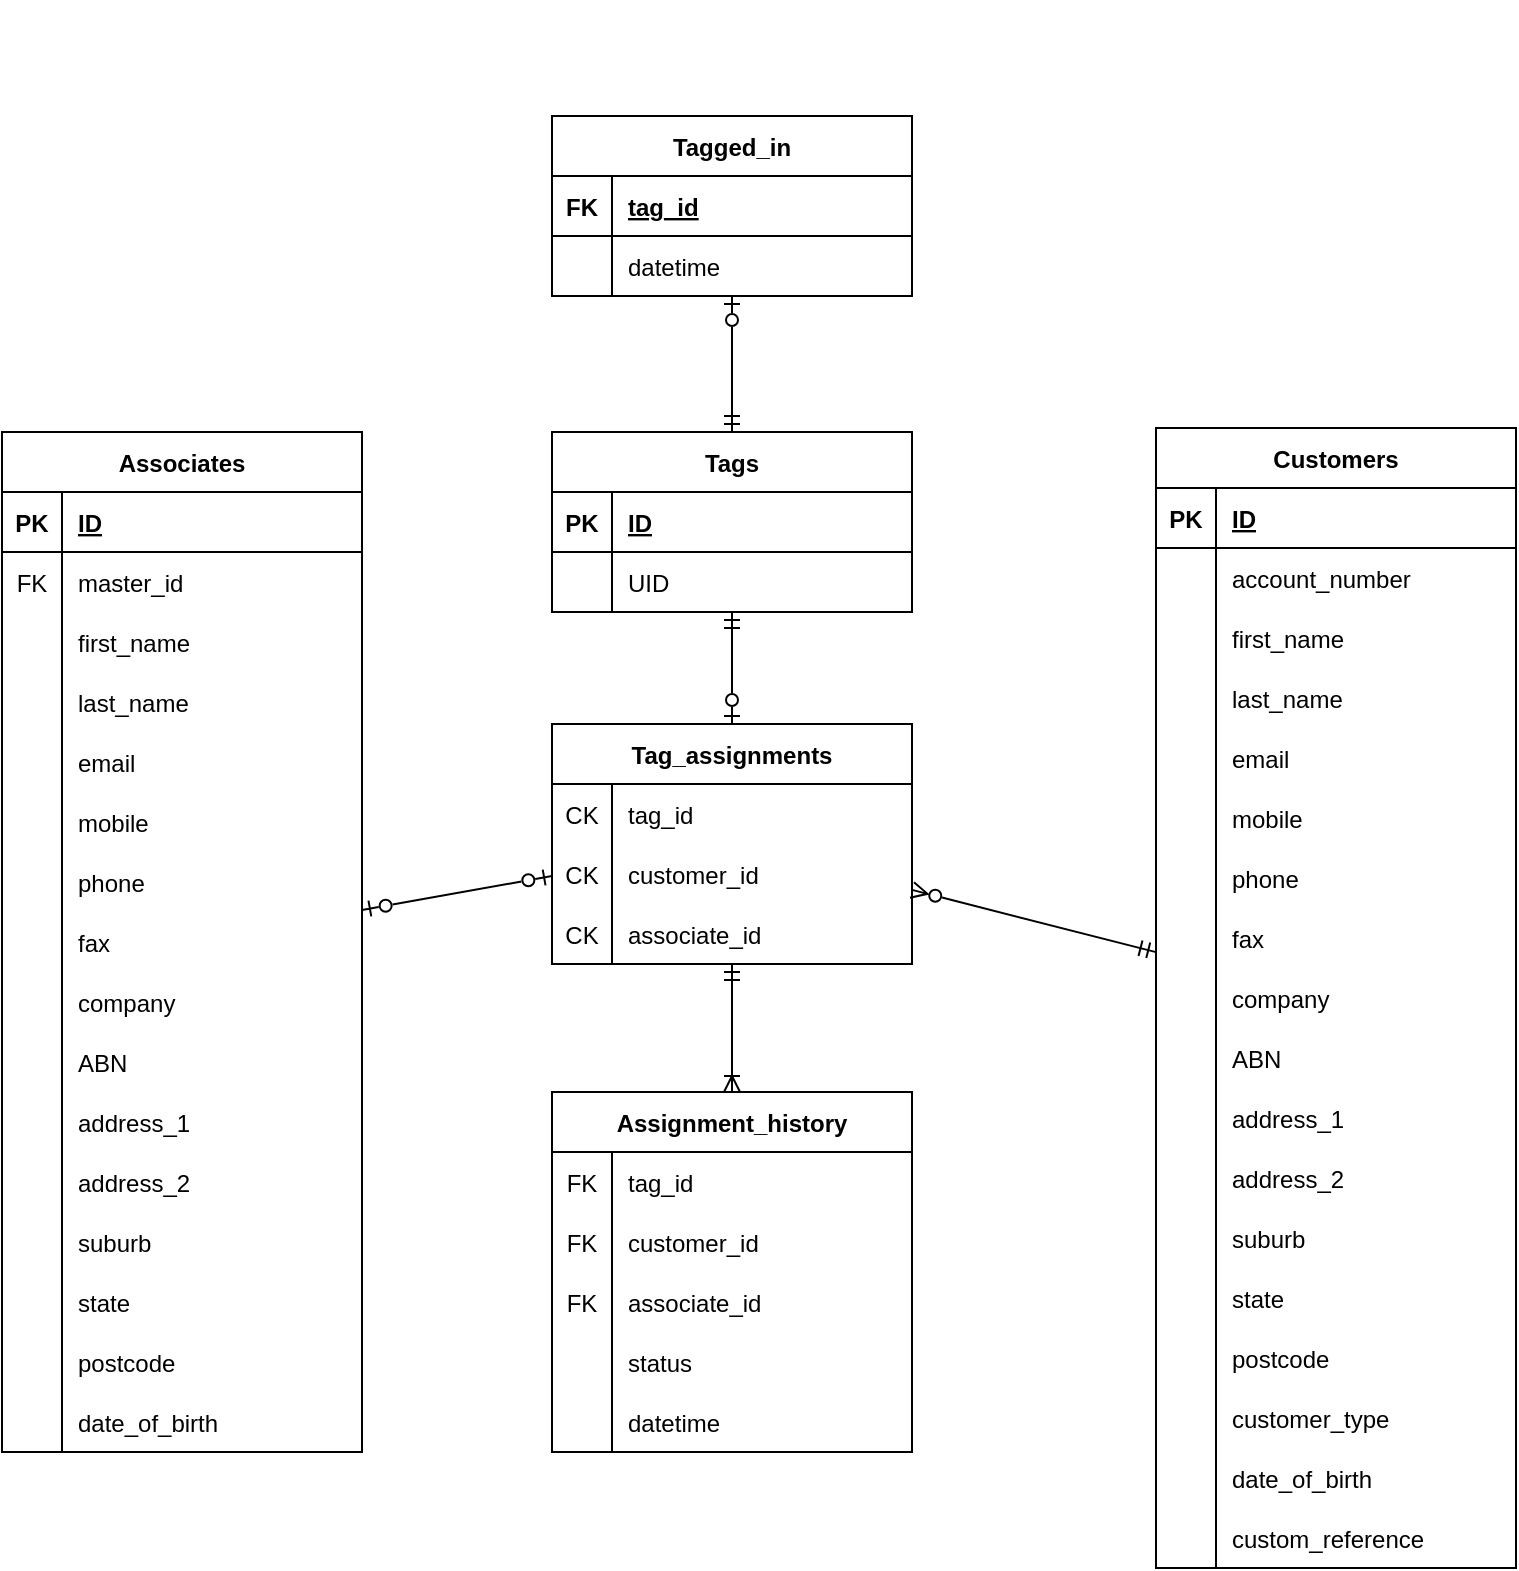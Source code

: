 <mxfile version="20.8.20" type="github"><diagram name="Page-1" id="CAGvcsGnpeaJZycreIKV"><mxGraphModel dx="2395" dy="1665" grid="0" gridSize="10" guides="1" tooltips="1" connect="1" arrows="1" fold="1" page="0" pageScale="1" pageWidth="850" pageHeight="1100" math="0" shadow="0"><root><mxCell id="0"/><mxCell id="1" parent="0"/><mxCell id="oArOVo_ZwOM4LynaLgbE-2" value="Customers" style="shape=table;startSize=30;container=1;collapsible=1;childLayout=tableLayout;fixedRows=1;rowLines=0;fontStyle=1;align=center;resizeLast=1;" vertex="1" parent="1"><mxGeometry x="158" y="-436" width="180" height="570" as="geometry"/></mxCell><mxCell id="oArOVo_ZwOM4LynaLgbE-3" value="" style="shape=tableRow;horizontal=0;startSize=0;swimlaneHead=0;swimlaneBody=0;fillColor=none;collapsible=0;dropTarget=0;points=[[0,0.5],[1,0.5]];portConstraint=eastwest;top=0;left=0;right=0;bottom=1;" vertex="1" parent="oArOVo_ZwOM4LynaLgbE-2"><mxGeometry y="30" width="180" height="30" as="geometry"/></mxCell><mxCell id="oArOVo_ZwOM4LynaLgbE-4" value="PK" style="shape=partialRectangle;connectable=0;fillColor=none;top=0;left=0;bottom=0;right=0;fontStyle=1;overflow=hidden;" vertex="1" parent="oArOVo_ZwOM4LynaLgbE-3"><mxGeometry width="30" height="30" as="geometry"><mxRectangle width="30" height="30" as="alternateBounds"/></mxGeometry></mxCell><mxCell id="oArOVo_ZwOM4LynaLgbE-5" value="ID" style="shape=partialRectangle;connectable=0;fillColor=none;top=0;left=0;bottom=0;right=0;align=left;spacingLeft=6;fontStyle=5;overflow=hidden;" vertex="1" parent="oArOVo_ZwOM4LynaLgbE-3"><mxGeometry x="30" width="150" height="30" as="geometry"><mxRectangle width="150" height="30" as="alternateBounds"/></mxGeometry></mxCell><mxCell id="oArOVo_ZwOM4LynaLgbE-130" value="" style="shape=tableRow;horizontal=0;startSize=0;swimlaneHead=0;swimlaneBody=0;fillColor=none;collapsible=0;dropTarget=0;points=[[0,0.5],[1,0.5]];portConstraint=eastwest;top=0;left=0;right=0;bottom=0;" vertex="1" parent="oArOVo_ZwOM4LynaLgbE-2"><mxGeometry y="60" width="180" height="30" as="geometry"/></mxCell><mxCell id="oArOVo_ZwOM4LynaLgbE-131" value="" style="shape=partialRectangle;connectable=0;fillColor=none;top=0;left=0;bottom=0;right=0;editable=1;overflow=hidden;" vertex="1" parent="oArOVo_ZwOM4LynaLgbE-130"><mxGeometry width="30" height="30" as="geometry"><mxRectangle width="30" height="30" as="alternateBounds"/></mxGeometry></mxCell><mxCell id="oArOVo_ZwOM4LynaLgbE-132" value="account_number" style="shape=partialRectangle;connectable=0;fillColor=none;top=0;left=0;bottom=0;right=0;align=left;spacingLeft=6;overflow=hidden;" vertex="1" parent="oArOVo_ZwOM4LynaLgbE-130"><mxGeometry x="30" width="150" height="30" as="geometry"><mxRectangle width="150" height="30" as="alternateBounds"/></mxGeometry></mxCell><mxCell id="oArOVo_ZwOM4LynaLgbE-9" value="" style="shape=tableRow;horizontal=0;startSize=0;swimlaneHead=0;swimlaneBody=0;fillColor=none;collapsible=0;dropTarget=0;points=[[0,0.5],[1,0.5]];portConstraint=eastwest;top=0;left=0;right=0;bottom=0;" vertex="1" parent="oArOVo_ZwOM4LynaLgbE-2"><mxGeometry y="90" width="180" height="30" as="geometry"/></mxCell><mxCell id="oArOVo_ZwOM4LynaLgbE-10" value="" style="shape=partialRectangle;connectable=0;fillColor=none;top=0;left=0;bottom=0;right=0;editable=1;overflow=hidden;" vertex="1" parent="oArOVo_ZwOM4LynaLgbE-9"><mxGeometry width="30" height="30" as="geometry"><mxRectangle width="30" height="30" as="alternateBounds"/></mxGeometry></mxCell><mxCell id="oArOVo_ZwOM4LynaLgbE-11" value="first_name" style="shape=partialRectangle;connectable=0;fillColor=none;top=0;left=0;bottom=0;right=0;align=left;spacingLeft=6;overflow=hidden;" vertex="1" parent="oArOVo_ZwOM4LynaLgbE-9"><mxGeometry x="30" width="150" height="30" as="geometry"><mxRectangle width="150" height="30" as="alternateBounds"/></mxGeometry></mxCell><mxCell id="oArOVo_ZwOM4LynaLgbE-31" value="" style="shape=tableRow;horizontal=0;startSize=0;swimlaneHead=0;swimlaneBody=0;fillColor=none;collapsible=0;dropTarget=0;points=[[0,0.5],[1,0.5]];portConstraint=eastwest;top=0;left=0;right=0;bottom=0;" vertex="1" parent="oArOVo_ZwOM4LynaLgbE-2"><mxGeometry y="120" width="180" height="30" as="geometry"/></mxCell><mxCell id="oArOVo_ZwOM4LynaLgbE-32" value="" style="shape=partialRectangle;connectable=0;fillColor=none;top=0;left=0;bottom=0;right=0;editable=1;overflow=hidden;" vertex="1" parent="oArOVo_ZwOM4LynaLgbE-31"><mxGeometry width="30" height="30" as="geometry"><mxRectangle width="30" height="30" as="alternateBounds"/></mxGeometry></mxCell><mxCell id="oArOVo_ZwOM4LynaLgbE-33" value="last_name" style="shape=partialRectangle;connectable=0;fillColor=none;top=0;left=0;bottom=0;right=0;align=left;spacingLeft=6;overflow=hidden;" vertex="1" parent="oArOVo_ZwOM4LynaLgbE-31"><mxGeometry x="30" width="150" height="30" as="geometry"><mxRectangle width="150" height="30" as="alternateBounds"/></mxGeometry></mxCell><mxCell id="oArOVo_ZwOM4LynaLgbE-34" value="" style="shape=tableRow;horizontal=0;startSize=0;swimlaneHead=0;swimlaneBody=0;fillColor=none;collapsible=0;dropTarget=0;points=[[0,0.5],[1,0.5]];portConstraint=eastwest;top=0;left=0;right=0;bottom=0;" vertex="1" parent="oArOVo_ZwOM4LynaLgbE-2"><mxGeometry y="150" width="180" height="30" as="geometry"/></mxCell><mxCell id="oArOVo_ZwOM4LynaLgbE-35" value="" style="shape=partialRectangle;connectable=0;fillColor=none;top=0;left=0;bottom=0;right=0;editable=1;overflow=hidden;" vertex="1" parent="oArOVo_ZwOM4LynaLgbE-34"><mxGeometry width="30" height="30" as="geometry"><mxRectangle width="30" height="30" as="alternateBounds"/></mxGeometry></mxCell><mxCell id="oArOVo_ZwOM4LynaLgbE-36" value="email" style="shape=partialRectangle;connectable=0;fillColor=none;top=0;left=0;bottom=0;right=0;align=left;spacingLeft=6;overflow=hidden;" vertex="1" parent="oArOVo_ZwOM4LynaLgbE-34"><mxGeometry x="30" width="150" height="30" as="geometry"><mxRectangle width="150" height="30" as="alternateBounds"/></mxGeometry></mxCell><mxCell id="oArOVo_ZwOM4LynaLgbE-37" value="" style="shape=tableRow;horizontal=0;startSize=0;swimlaneHead=0;swimlaneBody=0;fillColor=none;collapsible=0;dropTarget=0;points=[[0,0.5],[1,0.5]];portConstraint=eastwest;top=0;left=0;right=0;bottom=0;" vertex="1" parent="oArOVo_ZwOM4LynaLgbE-2"><mxGeometry y="180" width="180" height="30" as="geometry"/></mxCell><mxCell id="oArOVo_ZwOM4LynaLgbE-38" value="" style="shape=partialRectangle;connectable=0;fillColor=none;top=0;left=0;bottom=0;right=0;editable=1;overflow=hidden;" vertex="1" parent="oArOVo_ZwOM4LynaLgbE-37"><mxGeometry width="30" height="30" as="geometry"><mxRectangle width="30" height="30" as="alternateBounds"/></mxGeometry></mxCell><mxCell id="oArOVo_ZwOM4LynaLgbE-39" value="mobile" style="shape=partialRectangle;connectable=0;fillColor=none;top=0;left=0;bottom=0;right=0;align=left;spacingLeft=6;overflow=hidden;" vertex="1" parent="oArOVo_ZwOM4LynaLgbE-37"><mxGeometry x="30" width="150" height="30" as="geometry"><mxRectangle width="150" height="30" as="alternateBounds"/></mxGeometry></mxCell><mxCell id="oArOVo_ZwOM4LynaLgbE-40" value="" style="shape=tableRow;horizontal=0;startSize=0;swimlaneHead=0;swimlaneBody=0;fillColor=none;collapsible=0;dropTarget=0;points=[[0,0.5],[1,0.5]];portConstraint=eastwest;top=0;left=0;right=0;bottom=0;" vertex="1" parent="oArOVo_ZwOM4LynaLgbE-2"><mxGeometry y="210" width="180" height="30" as="geometry"/></mxCell><mxCell id="oArOVo_ZwOM4LynaLgbE-41" value="" style="shape=partialRectangle;connectable=0;fillColor=none;top=0;left=0;bottom=0;right=0;editable=1;overflow=hidden;" vertex="1" parent="oArOVo_ZwOM4LynaLgbE-40"><mxGeometry width="30" height="30" as="geometry"><mxRectangle width="30" height="30" as="alternateBounds"/></mxGeometry></mxCell><mxCell id="oArOVo_ZwOM4LynaLgbE-42" value="phone" style="shape=partialRectangle;connectable=0;fillColor=none;top=0;left=0;bottom=0;right=0;align=left;spacingLeft=6;overflow=hidden;" vertex="1" parent="oArOVo_ZwOM4LynaLgbE-40"><mxGeometry x="30" width="150" height="30" as="geometry"><mxRectangle width="150" height="30" as="alternateBounds"/></mxGeometry></mxCell><mxCell id="oArOVo_ZwOM4LynaLgbE-43" value="" style="shape=tableRow;horizontal=0;startSize=0;swimlaneHead=0;swimlaneBody=0;fillColor=none;collapsible=0;dropTarget=0;points=[[0,0.5],[1,0.5]];portConstraint=eastwest;top=0;left=0;right=0;bottom=0;" vertex="1" parent="oArOVo_ZwOM4LynaLgbE-2"><mxGeometry y="240" width="180" height="30" as="geometry"/></mxCell><mxCell id="oArOVo_ZwOM4LynaLgbE-44" value="" style="shape=partialRectangle;connectable=0;fillColor=none;top=0;left=0;bottom=0;right=0;editable=1;overflow=hidden;" vertex="1" parent="oArOVo_ZwOM4LynaLgbE-43"><mxGeometry width="30" height="30" as="geometry"><mxRectangle width="30" height="30" as="alternateBounds"/></mxGeometry></mxCell><mxCell id="oArOVo_ZwOM4LynaLgbE-45" value="fax" style="shape=partialRectangle;connectable=0;fillColor=none;top=0;left=0;bottom=0;right=0;align=left;spacingLeft=6;overflow=hidden;" vertex="1" parent="oArOVo_ZwOM4LynaLgbE-43"><mxGeometry x="30" width="150" height="30" as="geometry"><mxRectangle width="150" height="30" as="alternateBounds"/></mxGeometry></mxCell><mxCell id="oArOVo_ZwOM4LynaLgbE-71" value="" style="shape=tableRow;horizontal=0;startSize=0;swimlaneHead=0;swimlaneBody=0;fillColor=none;collapsible=0;dropTarget=0;points=[[0,0.5],[1,0.5]];portConstraint=eastwest;top=0;left=0;right=0;bottom=0;" vertex="1" parent="oArOVo_ZwOM4LynaLgbE-2"><mxGeometry y="270" width="180" height="30" as="geometry"/></mxCell><mxCell id="oArOVo_ZwOM4LynaLgbE-72" value="" style="shape=partialRectangle;connectable=0;fillColor=none;top=0;left=0;bottom=0;right=0;editable=1;overflow=hidden;" vertex="1" parent="oArOVo_ZwOM4LynaLgbE-71"><mxGeometry width="30" height="30" as="geometry"><mxRectangle width="30" height="30" as="alternateBounds"/></mxGeometry></mxCell><mxCell id="oArOVo_ZwOM4LynaLgbE-73" value="company" style="shape=partialRectangle;connectable=0;fillColor=none;top=0;left=0;bottom=0;right=0;align=left;spacingLeft=6;overflow=hidden;" vertex="1" parent="oArOVo_ZwOM4LynaLgbE-71"><mxGeometry x="30" width="150" height="30" as="geometry"><mxRectangle width="150" height="30" as="alternateBounds"/></mxGeometry></mxCell><mxCell id="oArOVo_ZwOM4LynaLgbE-103" value="" style="shape=tableRow;horizontal=0;startSize=0;swimlaneHead=0;swimlaneBody=0;fillColor=none;collapsible=0;dropTarget=0;points=[[0,0.5],[1,0.5]];portConstraint=eastwest;top=0;left=0;right=0;bottom=0;" vertex="1" parent="oArOVo_ZwOM4LynaLgbE-2"><mxGeometry y="300" width="180" height="30" as="geometry"/></mxCell><mxCell id="oArOVo_ZwOM4LynaLgbE-104" value="" style="shape=partialRectangle;connectable=0;fillColor=none;top=0;left=0;bottom=0;right=0;editable=1;overflow=hidden;" vertex="1" parent="oArOVo_ZwOM4LynaLgbE-103"><mxGeometry width="30" height="30" as="geometry"><mxRectangle width="30" height="30" as="alternateBounds"/></mxGeometry></mxCell><mxCell id="oArOVo_ZwOM4LynaLgbE-105" value="ABN" style="shape=partialRectangle;connectable=0;fillColor=none;top=0;left=0;bottom=0;right=0;align=left;spacingLeft=6;overflow=hidden;" vertex="1" parent="oArOVo_ZwOM4LynaLgbE-103"><mxGeometry x="30" width="150" height="30" as="geometry"><mxRectangle width="150" height="30" as="alternateBounds"/></mxGeometry></mxCell><mxCell id="oArOVo_ZwOM4LynaLgbE-106" value="" style="shape=tableRow;horizontal=0;startSize=0;swimlaneHead=0;swimlaneBody=0;fillColor=none;collapsible=0;dropTarget=0;points=[[0,0.5],[1,0.5]];portConstraint=eastwest;top=0;left=0;right=0;bottom=0;" vertex="1" parent="oArOVo_ZwOM4LynaLgbE-2"><mxGeometry y="330" width="180" height="30" as="geometry"/></mxCell><mxCell id="oArOVo_ZwOM4LynaLgbE-107" value="" style="shape=partialRectangle;connectable=0;fillColor=none;top=0;left=0;bottom=0;right=0;editable=1;overflow=hidden;" vertex="1" parent="oArOVo_ZwOM4LynaLgbE-106"><mxGeometry width="30" height="30" as="geometry"><mxRectangle width="30" height="30" as="alternateBounds"/></mxGeometry></mxCell><mxCell id="oArOVo_ZwOM4LynaLgbE-108" value="address_1" style="shape=partialRectangle;connectable=0;fillColor=none;top=0;left=0;bottom=0;right=0;align=left;spacingLeft=6;overflow=hidden;" vertex="1" parent="oArOVo_ZwOM4LynaLgbE-106"><mxGeometry x="30" width="150" height="30" as="geometry"><mxRectangle width="150" height="30" as="alternateBounds"/></mxGeometry></mxCell><mxCell id="oArOVo_ZwOM4LynaLgbE-109" value="" style="shape=tableRow;horizontal=0;startSize=0;swimlaneHead=0;swimlaneBody=0;fillColor=none;collapsible=0;dropTarget=0;points=[[0,0.5],[1,0.5]];portConstraint=eastwest;top=0;left=0;right=0;bottom=0;" vertex="1" parent="oArOVo_ZwOM4LynaLgbE-2"><mxGeometry y="360" width="180" height="30" as="geometry"/></mxCell><mxCell id="oArOVo_ZwOM4LynaLgbE-110" value="" style="shape=partialRectangle;connectable=0;fillColor=none;top=0;left=0;bottom=0;right=0;editable=1;overflow=hidden;" vertex="1" parent="oArOVo_ZwOM4LynaLgbE-109"><mxGeometry width="30" height="30" as="geometry"><mxRectangle width="30" height="30" as="alternateBounds"/></mxGeometry></mxCell><mxCell id="oArOVo_ZwOM4LynaLgbE-111" value="address_2" style="shape=partialRectangle;connectable=0;fillColor=none;top=0;left=0;bottom=0;right=0;align=left;spacingLeft=6;overflow=hidden;" vertex="1" parent="oArOVo_ZwOM4LynaLgbE-109"><mxGeometry x="30" width="150" height="30" as="geometry"><mxRectangle width="150" height="30" as="alternateBounds"/></mxGeometry></mxCell><mxCell id="oArOVo_ZwOM4LynaLgbE-112" value="" style="shape=tableRow;horizontal=0;startSize=0;swimlaneHead=0;swimlaneBody=0;fillColor=none;collapsible=0;dropTarget=0;points=[[0,0.5],[1,0.5]];portConstraint=eastwest;top=0;left=0;right=0;bottom=0;" vertex="1" parent="oArOVo_ZwOM4LynaLgbE-2"><mxGeometry y="390" width="180" height="30" as="geometry"/></mxCell><mxCell id="oArOVo_ZwOM4LynaLgbE-113" value="" style="shape=partialRectangle;connectable=0;fillColor=none;top=0;left=0;bottom=0;right=0;editable=1;overflow=hidden;" vertex="1" parent="oArOVo_ZwOM4LynaLgbE-112"><mxGeometry width="30" height="30" as="geometry"><mxRectangle width="30" height="30" as="alternateBounds"/></mxGeometry></mxCell><mxCell id="oArOVo_ZwOM4LynaLgbE-114" value="suburb" style="shape=partialRectangle;connectable=0;fillColor=none;top=0;left=0;bottom=0;right=0;align=left;spacingLeft=6;overflow=hidden;" vertex="1" parent="oArOVo_ZwOM4LynaLgbE-112"><mxGeometry x="30" width="150" height="30" as="geometry"><mxRectangle width="150" height="30" as="alternateBounds"/></mxGeometry></mxCell><mxCell id="oArOVo_ZwOM4LynaLgbE-115" value="" style="shape=tableRow;horizontal=0;startSize=0;swimlaneHead=0;swimlaneBody=0;fillColor=none;collapsible=0;dropTarget=0;points=[[0,0.5],[1,0.5]];portConstraint=eastwest;top=0;left=0;right=0;bottom=0;" vertex="1" parent="oArOVo_ZwOM4LynaLgbE-2"><mxGeometry y="420" width="180" height="30" as="geometry"/></mxCell><mxCell id="oArOVo_ZwOM4LynaLgbE-116" value="" style="shape=partialRectangle;connectable=0;fillColor=none;top=0;left=0;bottom=0;right=0;editable=1;overflow=hidden;" vertex="1" parent="oArOVo_ZwOM4LynaLgbE-115"><mxGeometry width="30" height="30" as="geometry"><mxRectangle width="30" height="30" as="alternateBounds"/></mxGeometry></mxCell><mxCell id="oArOVo_ZwOM4LynaLgbE-117" value="state" style="shape=partialRectangle;connectable=0;fillColor=none;top=0;left=0;bottom=0;right=0;align=left;spacingLeft=6;overflow=hidden;" vertex="1" parent="oArOVo_ZwOM4LynaLgbE-115"><mxGeometry x="30" width="150" height="30" as="geometry"><mxRectangle width="150" height="30" as="alternateBounds"/></mxGeometry></mxCell><mxCell id="oArOVo_ZwOM4LynaLgbE-118" value="" style="shape=tableRow;horizontal=0;startSize=0;swimlaneHead=0;swimlaneBody=0;fillColor=none;collapsible=0;dropTarget=0;points=[[0,0.5],[1,0.5]];portConstraint=eastwest;top=0;left=0;right=0;bottom=0;" vertex="1" parent="oArOVo_ZwOM4LynaLgbE-2"><mxGeometry y="450" width="180" height="30" as="geometry"/></mxCell><mxCell id="oArOVo_ZwOM4LynaLgbE-119" value="" style="shape=partialRectangle;connectable=0;fillColor=none;top=0;left=0;bottom=0;right=0;editable=1;overflow=hidden;" vertex="1" parent="oArOVo_ZwOM4LynaLgbE-118"><mxGeometry width="30" height="30" as="geometry"><mxRectangle width="30" height="30" as="alternateBounds"/></mxGeometry></mxCell><mxCell id="oArOVo_ZwOM4LynaLgbE-120" value="postcode" style="shape=partialRectangle;connectable=0;fillColor=none;top=0;left=0;bottom=0;right=0;align=left;spacingLeft=6;overflow=hidden;" vertex="1" parent="oArOVo_ZwOM4LynaLgbE-118"><mxGeometry x="30" width="150" height="30" as="geometry"><mxRectangle width="150" height="30" as="alternateBounds"/></mxGeometry></mxCell><mxCell id="oArOVo_ZwOM4LynaLgbE-121" value="" style="shape=tableRow;horizontal=0;startSize=0;swimlaneHead=0;swimlaneBody=0;fillColor=none;collapsible=0;dropTarget=0;points=[[0,0.5],[1,0.5]];portConstraint=eastwest;top=0;left=0;right=0;bottom=0;" vertex="1" parent="oArOVo_ZwOM4LynaLgbE-2"><mxGeometry y="480" width="180" height="30" as="geometry"/></mxCell><mxCell id="oArOVo_ZwOM4LynaLgbE-122" value="" style="shape=partialRectangle;connectable=0;fillColor=none;top=0;left=0;bottom=0;right=0;editable=1;overflow=hidden;" vertex="1" parent="oArOVo_ZwOM4LynaLgbE-121"><mxGeometry width="30" height="30" as="geometry"><mxRectangle width="30" height="30" as="alternateBounds"/></mxGeometry></mxCell><mxCell id="oArOVo_ZwOM4LynaLgbE-123" value="customer_type" style="shape=partialRectangle;connectable=0;fillColor=none;top=0;left=0;bottom=0;right=0;align=left;spacingLeft=6;overflow=hidden;" vertex="1" parent="oArOVo_ZwOM4LynaLgbE-121"><mxGeometry x="30" width="150" height="30" as="geometry"><mxRectangle width="150" height="30" as="alternateBounds"/></mxGeometry></mxCell><mxCell id="oArOVo_ZwOM4LynaLgbE-124" value="" style="shape=tableRow;horizontal=0;startSize=0;swimlaneHead=0;swimlaneBody=0;fillColor=none;collapsible=0;dropTarget=0;points=[[0,0.5],[1,0.5]];portConstraint=eastwest;top=0;left=0;right=0;bottom=0;" vertex="1" parent="oArOVo_ZwOM4LynaLgbE-2"><mxGeometry y="510" width="180" height="30" as="geometry"/></mxCell><mxCell id="oArOVo_ZwOM4LynaLgbE-125" value="" style="shape=partialRectangle;connectable=0;fillColor=none;top=0;left=0;bottom=0;right=0;editable=1;overflow=hidden;" vertex="1" parent="oArOVo_ZwOM4LynaLgbE-124"><mxGeometry width="30" height="30" as="geometry"><mxRectangle width="30" height="30" as="alternateBounds"/></mxGeometry></mxCell><mxCell id="oArOVo_ZwOM4LynaLgbE-126" value="date_of_birth" style="shape=partialRectangle;connectable=0;fillColor=none;top=0;left=0;bottom=0;right=0;align=left;spacingLeft=6;overflow=hidden;" vertex="1" parent="oArOVo_ZwOM4LynaLgbE-124"><mxGeometry x="30" width="150" height="30" as="geometry"><mxRectangle width="150" height="30" as="alternateBounds"/></mxGeometry></mxCell><mxCell id="oArOVo_ZwOM4LynaLgbE-127" value="" style="shape=tableRow;horizontal=0;startSize=0;swimlaneHead=0;swimlaneBody=0;fillColor=none;collapsible=0;dropTarget=0;points=[[0,0.5],[1,0.5]];portConstraint=eastwest;top=0;left=0;right=0;bottom=0;" vertex="1" parent="oArOVo_ZwOM4LynaLgbE-2"><mxGeometry y="540" width="180" height="30" as="geometry"/></mxCell><mxCell id="oArOVo_ZwOM4LynaLgbE-128" value="" style="shape=partialRectangle;connectable=0;fillColor=none;top=0;left=0;bottom=0;right=0;editable=1;overflow=hidden;" vertex="1" parent="oArOVo_ZwOM4LynaLgbE-127"><mxGeometry width="30" height="30" as="geometry"><mxRectangle width="30" height="30" as="alternateBounds"/></mxGeometry></mxCell><mxCell id="oArOVo_ZwOM4LynaLgbE-129" value="custom_reference" style="shape=partialRectangle;connectable=0;fillColor=none;top=0;left=0;bottom=0;right=0;align=left;spacingLeft=6;overflow=hidden;" vertex="1" parent="oArOVo_ZwOM4LynaLgbE-127"><mxGeometry x="30" width="150" height="30" as="geometry"><mxRectangle width="150" height="30" as="alternateBounds"/></mxGeometry></mxCell><mxCell id="oArOVo_ZwOM4LynaLgbE-15" value="Tag_assignments" style="shape=table;startSize=30;container=1;collapsible=1;childLayout=tableLayout;fixedRows=1;rowLines=0;fontStyle=1;align=center;resizeLast=1;" vertex="1" parent="1"><mxGeometry x="-144" y="-288" width="180" height="120" as="geometry"/></mxCell><mxCell id="oArOVo_ZwOM4LynaLgbE-19" value="" style="shape=tableRow;horizontal=0;startSize=0;swimlaneHead=0;swimlaneBody=0;fillColor=none;collapsible=0;dropTarget=0;points=[[0,0.5],[1,0.5]];portConstraint=eastwest;top=0;left=0;right=0;bottom=0;" vertex="1" parent="oArOVo_ZwOM4LynaLgbE-15"><mxGeometry y="30" width="180" height="30" as="geometry"/></mxCell><mxCell id="oArOVo_ZwOM4LynaLgbE-20" value="CK" style="shape=partialRectangle;connectable=0;fillColor=none;top=0;left=0;bottom=0;right=0;editable=1;overflow=hidden;" vertex="1" parent="oArOVo_ZwOM4LynaLgbE-19"><mxGeometry width="30" height="30" as="geometry"><mxRectangle width="30" height="30" as="alternateBounds"/></mxGeometry></mxCell><mxCell id="oArOVo_ZwOM4LynaLgbE-21" value="tag_id" style="shape=partialRectangle;connectable=0;fillColor=none;top=0;left=0;bottom=0;right=0;align=left;spacingLeft=6;overflow=hidden;" vertex="1" parent="oArOVo_ZwOM4LynaLgbE-19"><mxGeometry x="30" width="150" height="30" as="geometry"><mxRectangle width="150" height="30" as="alternateBounds"/></mxGeometry></mxCell><mxCell id="oArOVo_ZwOM4LynaLgbE-22" value="" style="shape=tableRow;horizontal=0;startSize=0;swimlaneHead=0;swimlaneBody=0;fillColor=none;collapsible=0;dropTarget=0;points=[[0,0.5],[1,0.5]];portConstraint=eastwest;top=0;left=0;right=0;bottom=0;" vertex="1" parent="oArOVo_ZwOM4LynaLgbE-15"><mxGeometry y="60" width="180" height="30" as="geometry"/></mxCell><mxCell id="oArOVo_ZwOM4LynaLgbE-23" value="CK" style="shape=partialRectangle;connectable=0;fillColor=none;top=0;left=0;bottom=0;right=0;editable=1;overflow=hidden;" vertex="1" parent="oArOVo_ZwOM4LynaLgbE-22"><mxGeometry width="30" height="30" as="geometry"><mxRectangle width="30" height="30" as="alternateBounds"/></mxGeometry></mxCell><mxCell id="oArOVo_ZwOM4LynaLgbE-24" value="customer_id" style="shape=partialRectangle;connectable=0;fillColor=none;top=0;left=0;bottom=0;right=0;align=left;spacingLeft=6;overflow=hidden;" vertex="1" parent="oArOVo_ZwOM4LynaLgbE-22"><mxGeometry x="30" width="150" height="30" as="geometry"><mxRectangle width="150" height="30" as="alternateBounds"/></mxGeometry></mxCell><mxCell id="oArOVo_ZwOM4LynaLgbE-25" value="" style="shape=tableRow;horizontal=0;startSize=0;swimlaneHead=0;swimlaneBody=0;fillColor=none;collapsible=0;dropTarget=0;points=[[0,0.5],[1,0.5]];portConstraint=eastwest;top=0;left=0;right=0;bottom=0;" vertex="1" parent="oArOVo_ZwOM4LynaLgbE-15"><mxGeometry y="90" width="180" height="30" as="geometry"/></mxCell><mxCell id="oArOVo_ZwOM4LynaLgbE-26" value="CK" style="shape=partialRectangle;connectable=0;fillColor=none;top=0;left=0;bottom=0;right=0;editable=1;overflow=hidden;" vertex="1" parent="oArOVo_ZwOM4LynaLgbE-25"><mxGeometry width="30" height="30" as="geometry"><mxRectangle width="30" height="30" as="alternateBounds"/></mxGeometry></mxCell><mxCell id="oArOVo_ZwOM4LynaLgbE-27" value="associate_id" style="shape=partialRectangle;connectable=0;fillColor=none;top=0;left=0;bottom=0;right=0;align=left;spacingLeft=6;overflow=hidden;" vertex="1" parent="oArOVo_ZwOM4LynaLgbE-25"><mxGeometry x="30" width="150" height="30" as="geometry"><mxRectangle width="150" height="30" as="alternateBounds"/></mxGeometry></mxCell><mxCell id="oArOVo_ZwOM4LynaLgbE-236" style="rounded=0;orthogonalLoop=1;jettySize=auto;html=1;endArrow=ERzeroToOne;endFill=0;startArrow=ERzeroToOne;startFill=0;" edge="1" parent="1" source="oArOVo_ZwOM4LynaLgbE-133" target="oArOVo_ZwOM4LynaLgbE-15"><mxGeometry relative="1" as="geometry"/></mxCell><mxCell id="oArOVo_ZwOM4LynaLgbE-133" value="Associates" style="shape=table;startSize=30;container=1;collapsible=1;childLayout=tableLayout;fixedRows=1;rowLines=0;fontStyle=1;align=center;resizeLast=1;" vertex="1" parent="1"><mxGeometry x="-419" y="-434" width="180" height="510" as="geometry"/></mxCell><mxCell id="oArOVo_ZwOM4LynaLgbE-134" value="" style="shape=tableRow;horizontal=0;startSize=0;swimlaneHead=0;swimlaneBody=0;fillColor=none;collapsible=0;dropTarget=0;points=[[0,0.5],[1,0.5]];portConstraint=eastwest;top=0;left=0;right=0;bottom=1;" vertex="1" parent="oArOVo_ZwOM4LynaLgbE-133"><mxGeometry y="30" width="180" height="30" as="geometry"/></mxCell><mxCell id="oArOVo_ZwOM4LynaLgbE-135" value="PK" style="shape=partialRectangle;connectable=0;fillColor=none;top=0;left=0;bottom=0;right=0;fontStyle=1;overflow=hidden;" vertex="1" parent="oArOVo_ZwOM4LynaLgbE-134"><mxGeometry width="30" height="30" as="geometry"><mxRectangle width="30" height="30" as="alternateBounds"/></mxGeometry></mxCell><mxCell id="oArOVo_ZwOM4LynaLgbE-136" value="ID" style="shape=partialRectangle;connectable=0;fillColor=none;top=0;left=0;bottom=0;right=0;align=left;spacingLeft=6;fontStyle=5;overflow=hidden;" vertex="1" parent="oArOVo_ZwOM4LynaLgbE-134"><mxGeometry x="30" width="150" height="30" as="geometry"><mxRectangle width="150" height="30" as="alternateBounds"/></mxGeometry></mxCell><mxCell id="oArOVo_ZwOM4LynaLgbE-191" value="" style="shape=tableRow;horizontal=0;startSize=0;swimlaneHead=0;swimlaneBody=0;fillColor=none;collapsible=0;dropTarget=0;points=[[0,0.5],[1,0.5]];portConstraint=eastwest;top=0;left=0;right=0;bottom=0;" vertex="1" parent="oArOVo_ZwOM4LynaLgbE-133"><mxGeometry y="60" width="180" height="30" as="geometry"/></mxCell><mxCell id="oArOVo_ZwOM4LynaLgbE-192" value="FK" style="shape=partialRectangle;connectable=0;fillColor=none;top=0;left=0;bottom=0;right=0;editable=1;overflow=hidden;" vertex="1" parent="oArOVo_ZwOM4LynaLgbE-191"><mxGeometry width="30" height="30" as="geometry"><mxRectangle width="30" height="30" as="alternateBounds"/></mxGeometry></mxCell><mxCell id="oArOVo_ZwOM4LynaLgbE-193" value="master_id" style="shape=partialRectangle;connectable=0;fillColor=none;top=0;left=0;bottom=0;right=0;align=left;spacingLeft=6;overflow=hidden;" vertex="1" parent="oArOVo_ZwOM4LynaLgbE-191"><mxGeometry x="30" width="150" height="30" as="geometry"><mxRectangle width="150" height="30" as="alternateBounds"/></mxGeometry></mxCell><mxCell id="oArOVo_ZwOM4LynaLgbE-143" value="" style="shape=tableRow;horizontal=0;startSize=0;swimlaneHead=0;swimlaneBody=0;fillColor=none;collapsible=0;dropTarget=0;points=[[0,0.5],[1,0.5]];portConstraint=eastwest;top=0;left=0;right=0;bottom=0;" vertex="1" parent="oArOVo_ZwOM4LynaLgbE-133"><mxGeometry y="90" width="180" height="30" as="geometry"/></mxCell><mxCell id="oArOVo_ZwOM4LynaLgbE-144" value="" style="shape=partialRectangle;connectable=0;fillColor=none;top=0;left=0;bottom=0;right=0;editable=1;overflow=hidden;" vertex="1" parent="oArOVo_ZwOM4LynaLgbE-143"><mxGeometry width="30" height="30" as="geometry"><mxRectangle width="30" height="30" as="alternateBounds"/></mxGeometry></mxCell><mxCell id="oArOVo_ZwOM4LynaLgbE-145" value="first_name" style="shape=partialRectangle;connectable=0;fillColor=none;top=0;left=0;bottom=0;right=0;align=left;spacingLeft=6;overflow=hidden;" vertex="1" parent="oArOVo_ZwOM4LynaLgbE-143"><mxGeometry x="30" width="150" height="30" as="geometry"><mxRectangle width="150" height="30" as="alternateBounds"/></mxGeometry></mxCell><mxCell id="oArOVo_ZwOM4LynaLgbE-146" value="" style="shape=tableRow;horizontal=0;startSize=0;swimlaneHead=0;swimlaneBody=0;fillColor=none;collapsible=0;dropTarget=0;points=[[0,0.5],[1,0.5]];portConstraint=eastwest;top=0;left=0;right=0;bottom=0;" vertex="1" parent="oArOVo_ZwOM4LynaLgbE-133"><mxGeometry y="120" width="180" height="30" as="geometry"/></mxCell><mxCell id="oArOVo_ZwOM4LynaLgbE-147" value="" style="shape=partialRectangle;connectable=0;fillColor=none;top=0;left=0;bottom=0;right=0;editable=1;overflow=hidden;" vertex="1" parent="oArOVo_ZwOM4LynaLgbE-146"><mxGeometry width="30" height="30" as="geometry"><mxRectangle width="30" height="30" as="alternateBounds"/></mxGeometry></mxCell><mxCell id="oArOVo_ZwOM4LynaLgbE-148" value="last_name" style="shape=partialRectangle;connectable=0;fillColor=none;top=0;left=0;bottom=0;right=0;align=left;spacingLeft=6;overflow=hidden;" vertex="1" parent="oArOVo_ZwOM4LynaLgbE-146"><mxGeometry x="30" width="150" height="30" as="geometry"><mxRectangle width="150" height="30" as="alternateBounds"/></mxGeometry></mxCell><mxCell id="oArOVo_ZwOM4LynaLgbE-149" value="" style="shape=tableRow;horizontal=0;startSize=0;swimlaneHead=0;swimlaneBody=0;fillColor=none;collapsible=0;dropTarget=0;points=[[0,0.5],[1,0.5]];portConstraint=eastwest;top=0;left=0;right=0;bottom=0;" vertex="1" parent="oArOVo_ZwOM4LynaLgbE-133"><mxGeometry y="150" width="180" height="30" as="geometry"/></mxCell><mxCell id="oArOVo_ZwOM4LynaLgbE-150" value="" style="shape=partialRectangle;connectable=0;fillColor=none;top=0;left=0;bottom=0;right=0;editable=1;overflow=hidden;" vertex="1" parent="oArOVo_ZwOM4LynaLgbE-149"><mxGeometry width="30" height="30" as="geometry"><mxRectangle width="30" height="30" as="alternateBounds"/></mxGeometry></mxCell><mxCell id="oArOVo_ZwOM4LynaLgbE-151" value="email" style="shape=partialRectangle;connectable=0;fillColor=none;top=0;left=0;bottom=0;right=0;align=left;spacingLeft=6;overflow=hidden;" vertex="1" parent="oArOVo_ZwOM4LynaLgbE-149"><mxGeometry x="30" width="150" height="30" as="geometry"><mxRectangle width="150" height="30" as="alternateBounds"/></mxGeometry></mxCell><mxCell id="oArOVo_ZwOM4LynaLgbE-152" value="" style="shape=tableRow;horizontal=0;startSize=0;swimlaneHead=0;swimlaneBody=0;fillColor=none;collapsible=0;dropTarget=0;points=[[0,0.5],[1,0.5]];portConstraint=eastwest;top=0;left=0;right=0;bottom=0;" vertex="1" parent="oArOVo_ZwOM4LynaLgbE-133"><mxGeometry y="180" width="180" height="30" as="geometry"/></mxCell><mxCell id="oArOVo_ZwOM4LynaLgbE-153" value="" style="shape=partialRectangle;connectable=0;fillColor=none;top=0;left=0;bottom=0;right=0;editable=1;overflow=hidden;" vertex="1" parent="oArOVo_ZwOM4LynaLgbE-152"><mxGeometry width="30" height="30" as="geometry"><mxRectangle width="30" height="30" as="alternateBounds"/></mxGeometry></mxCell><mxCell id="oArOVo_ZwOM4LynaLgbE-154" value="mobile" style="shape=partialRectangle;connectable=0;fillColor=none;top=0;left=0;bottom=0;right=0;align=left;spacingLeft=6;overflow=hidden;" vertex="1" parent="oArOVo_ZwOM4LynaLgbE-152"><mxGeometry x="30" width="150" height="30" as="geometry"><mxRectangle width="150" height="30" as="alternateBounds"/></mxGeometry></mxCell><mxCell id="oArOVo_ZwOM4LynaLgbE-155" value="" style="shape=tableRow;horizontal=0;startSize=0;swimlaneHead=0;swimlaneBody=0;fillColor=none;collapsible=0;dropTarget=0;points=[[0,0.5],[1,0.5]];portConstraint=eastwest;top=0;left=0;right=0;bottom=0;" vertex="1" parent="oArOVo_ZwOM4LynaLgbE-133"><mxGeometry y="210" width="180" height="30" as="geometry"/></mxCell><mxCell id="oArOVo_ZwOM4LynaLgbE-156" value="" style="shape=partialRectangle;connectable=0;fillColor=none;top=0;left=0;bottom=0;right=0;editable=1;overflow=hidden;" vertex="1" parent="oArOVo_ZwOM4LynaLgbE-155"><mxGeometry width="30" height="30" as="geometry"><mxRectangle width="30" height="30" as="alternateBounds"/></mxGeometry></mxCell><mxCell id="oArOVo_ZwOM4LynaLgbE-157" value="phone" style="shape=partialRectangle;connectable=0;fillColor=none;top=0;left=0;bottom=0;right=0;align=left;spacingLeft=6;overflow=hidden;" vertex="1" parent="oArOVo_ZwOM4LynaLgbE-155"><mxGeometry x="30" width="150" height="30" as="geometry"><mxRectangle width="150" height="30" as="alternateBounds"/></mxGeometry></mxCell><mxCell id="oArOVo_ZwOM4LynaLgbE-158" value="" style="shape=tableRow;horizontal=0;startSize=0;swimlaneHead=0;swimlaneBody=0;fillColor=none;collapsible=0;dropTarget=0;points=[[0,0.5],[1,0.5]];portConstraint=eastwest;top=0;left=0;right=0;bottom=0;" vertex="1" parent="oArOVo_ZwOM4LynaLgbE-133"><mxGeometry y="240" width="180" height="30" as="geometry"/></mxCell><mxCell id="oArOVo_ZwOM4LynaLgbE-159" value="" style="shape=partialRectangle;connectable=0;fillColor=none;top=0;left=0;bottom=0;right=0;editable=1;overflow=hidden;" vertex="1" parent="oArOVo_ZwOM4LynaLgbE-158"><mxGeometry width="30" height="30" as="geometry"><mxRectangle width="30" height="30" as="alternateBounds"/></mxGeometry></mxCell><mxCell id="oArOVo_ZwOM4LynaLgbE-160" value="fax" style="shape=partialRectangle;connectable=0;fillColor=none;top=0;left=0;bottom=0;right=0;align=left;spacingLeft=6;overflow=hidden;" vertex="1" parent="oArOVo_ZwOM4LynaLgbE-158"><mxGeometry x="30" width="150" height="30" as="geometry"><mxRectangle width="150" height="30" as="alternateBounds"/></mxGeometry></mxCell><mxCell id="oArOVo_ZwOM4LynaLgbE-161" value="" style="shape=tableRow;horizontal=0;startSize=0;swimlaneHead=0;swimlaneBody=0;fillColor=none;collapsible=0;dropTarget=0;points=[[0,0.5],[1,0.5]];portConstraint=eastwest;top=0;left=0;right=0;bottom=0;" vertex="1" parent="oArOVo_ZwOM4LynaLgbE-133"><mxGeometry y="270" width="180" height="30" as="geometry"/></mxCell><mxCell id="oArOVo_ZwOM4LynaLgbE-162" value="" style="shape=partialRectangle;connectable=0;fillColor=none;top=0;left=0;bottom=0;right=0;editable=1;overflow=hidden;" vertex="1" parent="oArOVo_ZwOM4LynaLgbE-161"><mxGeometry width="30" height="30" as="geometry"><mxRectangle width="30" height="30" as="alternateBounds"/></mxGeometry></mxCell><mxCell id="oArOVo_ZwOM4LynaLgbE-163" value="company" style="shape=partialRectangle;connectable=0;fillColor=none;top=0;left=0;bottom=0;right=0;align=left;spacingLeft=6;overflow=hidden;" vertex="1" parent="oArOVo_ZwOM4LynaLgbE-161"><mxGeometry x="30" width="150" height="30" as="geometry"><mxRectangle width="150" height="30" as="alternateBounds"/></mxGeometry></mxCell><mxCell id="oArOVo_ZwOM4LynaLgbE-164" value="" style="shape=tableRow;horizontal=0;startSize=0;swimlaneHead=0;swimlaneBody=0;fillColor=none;collapsible=0;dropTarget=0;points=[[0,0.5],[1,0.5]];portConstraint=eastwest;top=0;left=0;right=0;bottom=0;" vertex="1" parent="oArOVo_ZwOM4LynaLgbE-133"><mxGeometry y="300" width="180" height="30" as="geometry"/></mxCell><mxCell id="oArOVo_ZwOM4LynaLgbE-165" value="" style="shape=partialRectangle;connectable=0;fillColor=none;top=0;left=0;bottom=0;right=0;editable=1;overflow=hidden;" vertex="1" parent="oArOVo_ZwOM4LynaLgbE-164"><mxGeometry width="30" height="30" as="geometry"><mxRectangle width="30" height="30" as="alternateBounds"/></mxGeometry></mxCell><mxCell id="oArOVo_ZwOM4LynaLgbE-166" value="ABN" style="shape=partialRectangle;connectable=0;fillColor=none;top=0;left=0;bottom=0;right=0;align=left;spacingLeft=6;overflow=hidden;" vertex="1" parent="oArOVo_ZwOM4LynaLgbE-164"><mxGeometry x="30" width="150" height="30" as="geometry"><mxRectangle width="150" height="30" as="alternateBounds"/></mxGeometry></mxCell><mxCell id="oArOVo_ZwOM4LynaLgbE-167" value="" style="shape=tableRow;horizontal=0;startSize=0;swimlaneHead=0;swimlaneBody=0;fillColor=none;collapsible=0;dropTarget=0;points=[[0,0.5],[1,0.5]];portConstraint=eastwest;top=0;left=0;right=0;bottom=0;" vertex="1" parent="oArOVo_ZwOM4LynaLgbE-133"><mxGeometry y="330" width="180" height="30" as="geometry"/></mxCell><mxCell id="oArOVo_ZwOM4LynaLgbE-168" value="" style="shape=partialRectangle;connectable=0;fillColor=none;top=0;left=0;bottom=0;right=0;editable=1;overflow=hidden;" vertex="1" parent="oArOVo_ZwOM4LynaLgbE-167"><mxGeometry width="30" height="30" as="geometry"><mxRectangle width="30" height="30" as="alternateBounds"/></mxGeometry></mxCell><mxCell id="oArOVo_ZwOM4LynaLgbE-169" value="address_1" style="shape=partialRectangle;connectable=0;fillColor=none;top=0;left=0;bottom=0;right=0;align=left;spacingLeft=6;overflow=hidden;" vertex="1" parent="oArOVo_ZwOM4LynaLgbE-167"><mxGeometry x="30" width="150" height="30" as="geometry"><mxRectangle width="150" height="30" as="alternateBounds"/></mxGeometry></mxCell><mxCell id="oArOVo_ZwOM4LynaLgbE-170" value="" style="shape=tableRow;horizontal=0;startSize=0;swimlaneHead=0;swimlaneBody=0;fillColor=none;collapsible=0;dropTarget=0;points=[[0,0.5],[1,0.5]];portConstraint=eastwest;top=0;left=0;right=0;bottom=0;" vertex="1" parent="oArOVo_ZwOM4LynaLgbE-133"><mxGeometry y="360" width="180" height="30" as="geometry"/></mxCell><mxCell id="oArOVo_ZwOM4LynaLgbE-171" value="" style="shape=partialRectangle;connectable=0;fillColor=none;top=0;left=0;bottom=0;right=0;editable=1;overflow=hidden;" vertex="1" parent="oArOVo_ZwOM4LynaLgbE-170"><mxGeometry width="30" height="30" as="geometry"><mxRectangle width="30" height="30" as="alternateBounds"/></mxGeometry></mxCell><mxCell id="oArOVo_ZwOM4LynaLgbE-172" value="address_2" style="shape=partialRectangle;connectable=0;fillColor=none;top=0;left=0;bottom=0;right=0;align=left;spacingLeft=6;overflow=hidden;" vertex="1" parent="oArOVo_ZwOM4LynaLgbE-170"><mxGeometry x="30" width="150" height="30" as="geometry"><mxRectangle width="150" height="30" as="alternateBounds"/></mxGeometry></mxCell><mxCell id="oArOVo_ZwOM4LynaLgbE-173" value="" style="shape=tableRow;horizontal=0;startSize=0;swimlaneHead=0;swimlaneBody=0;fillColor=none;collapsible=0;dropTarget=0;points=[[0,0.5],[1,0.5]];portConstraint=eastwest;top=0;left=0;right=0;bottom=0;" vertex="1" parent="oArOVo_ZwOM4LynaLgbE-133"><mxGeometry y="390" width="180" height="30" as="geometry"/></mxCell><mxCell id="oArOVo_ZwOM4LynaLgbE-174" value="" style="shape=partialRectangle;connectable=0;fillColor=none;top=0;left=0;bottom=0;right=0;editable=1;overflow=hidden;" vertex="1" parent="oArOVo_ZwOM4LynaLgbE-173"><mxGeometry width="30" height="30" as="geometry"><mxRectangle width="30" height="30" as="alternateBounds"/></mxGeometry></mxCell><mxCell id="oArOVo_ZwOM4LynaLgbE-175" value="suburb" style="shape=partialRectangle;connectable=0;fillColor=none;top=0;left=0;bottom=0;right=0;align=left;spacingLeft=6;overflow=hidden;" vertex="1" parent="oArOVo_ZwOM4LynaLgbE-173"><mxGeometry x="30" width="150" height="30" as="geometry"><mxRectangle width="150" height="30" as="alternateBounds"/></mxGeometry></mxCell><mxCell id="oArOVo_ZwOM4LynaLgbE-176" value="" style="shape=tableRow;horizontal=0;startSize=0;swimlaneHead=0;swimlaneBody=0;fillColor=none;collapsible=0;dropTarget=0;points=[[0,0.5],[1,0.5]];portConstraint=eastwest;top=0;left=0;right=0;bottom=0;" vertex="1" parent="oArOVo_ZwOM4LynaLgbE-133"><mxGeometry y="420" width="180" height="30" as="geometry"/></mxCell><mxCell id="oArOVo_ZwOM4LynaLgbE-177" value="" style="shape=partialRectangle;connectable=0;fillColor=none;top=0;left=0;bottom=0;right=0;editable=1;overflow=hidden;" vertex="1" parent="oArOVo_ZwOM4LynaLgbE-176"><mxGeometry width="30" height="30" as="geometry"><mxRectangle width="30" height="30" as="alternateBounds"/></mxGeometry></mxCell><mxCell id="oArOVo_ZwOM4LynaLgbE-178" value="state" style="shape=partialRectangle;connectable=0;fillColor=none;top=0;left=0;bottom=0;right=0;align=left;spacingLeft=6;overflow=hidden;" vertex="1" parent="oArOVo_ZwOM4LynaLgbE-176"><mxGeometry x="30" width="150" height="30" as="geometry"><mxRectangle width="150" height="30" as="alternateBounds"/></mxGeometry></mxCell><mxCell id="oArOVo_ZwOM4LynaLgbE-179" value="" style="shape=tableRow;horizontal=0;startSize=0;swimlaneHead=0;swimlaneBody=0;fillColor=none;collapsible=0;dropTarget=0;points=[[0,0.5],[1,0.5]];portConstraint=eastwest;top=0;left=0;right=0;bottom=0;" vertex="1" parent="oArOVo_ZwOM4LynaLgbE-133"><mxGeometry y="450" width="180" height="30" as="geometry"/></mxCell><mxCell id="oArOVo_ZwOM4LynaLgbE-180" value="" style="shape=partialRectangle;connectable=0;fillColor=none;top=0;left=0;bottom=0;right=0;editable=1;overflow=hidden;" vertex="1" parent="oArOVo_ZwOM4LynaLgbE-179"><mxGeometry width="30" height="30" as="geometry"><mxRectangle width="30" height="30" as="alternateBounds"/></mxGeometry></mxCell><mxCell id="oArOVo_ZwOM4LynaLgbE-181" value="postcode" style="shape=partialRectangle;connectable=0;fillColor=none;top=0;left=0;bottom=0;right=0;align=left;spacingLeft=6;overflow=hidden;" vertex="1" parent="oArOVo_ZwOM4LynaLgbE-179"><mxGeometry x="30" width="150" height="30" as="geometry"><mxRectangle width="150" height="30" as="alternateBounds"/></mxGeometry></mxCell><mxCell id="oArOVo_ZwOM4LynaLgbE-185" value="" style="shape=tableRow;horizontal=0;startSize=0;swimlaneHead=0;swimlaneBody=0;fillColor=none;collapsible=0;dropTarget=0;points=[[0,0.5],[1,0.5]];portConstraint=eastwest;top=0;left=0;right=0;bottom=0;" vertex="1" parent="oArOVo_ZwOM4LynaLgbE-133"><mxGeometry y="480" width="180" height="30" as="geometry"/></mxCell><mxCell id="oArOVo_ZwOM4LynaLgbE-186" value="" style="shape=partialRectangle;connectable=0;fillColor=none;top=0;left=0;bottom=0;right=0;editable=1;overflow=hidden;" vertex="1" parent="oArOVo_ZwOM4LynaLgbE-185"><mxGeometry width="30" height="30" as="geometry"><mxRectangle width="30" height="30" as="alternateBounds"/></mxGeometry></mxCell><mxCell id="oArOVo_ZwOM4LynaLgbE-187" value="date_of_birth" style="shape=partialRectangle;connectable=0;fillColor=none;top=0;left=0;bottom=0;right=0;align=left;spacingLeft=6;overflow=hidden;" vertex="1" parent="oArOVo_ZwOM4LynaLgbE-185"><mxGeometry x="30" width="150" height="30" as="geometry"><mxRectangle width="150" height="30" as="alternateBounds"/></mxGeometry></mxCell><mxCell id="oArOVo_ZwOM4LynaLgbE-195" value="Tags" style="shape=table;startSize=30;container=1;collapsible=1;childLayout=tableLayout;fixedRows=1;rowLines=0;fontStyle=1;align=center;resizeLast=1;" vertex="1" parent="1"><mxGeometry x="-144" y="-434" width="180" height="90" as="geometry"/></mxCell><mxCell id="oArOVo_ZwOM4LynaLgbE-196" value="" style="shape=tableRow;horizontal=0;startSize=0;swimlaneHead=0;swimlaneBody=0;fillColor=none;collapsible=0;dropTarget=0;points=[[0,0.5],[1,0.5]];portConstraint=eastwest;top=0;left=0;right=0;bottom=1;" vertex="1" parent="oArOVo_ZwOM4LynaLgbE-195"><mxGeometry y="30" width="180" height="30" as="geometry"/></mxCell><mxCell id="oArOVo_ZwOM4LynaLgbE-197" value="PK" style="shape=partialRectangle;connectable=0;fillColor=none;top=0;left=0;bottom=0;right=0;fontStyle=1;overflow=hidden;" vertex="1" parent="oArOVo_ZwOM4LynaLgbE-196"><mxGeometry width="30" height="30" as="geometry"><mxRectangle width="30" height="30" as="alternateBounds"/></mxGeometry></mxCell><mxCell id="oArOVo_ZwOM4LynaLgbE-198" value="ID" style="shape=partialRectangle;connectable=0;fillColor=none;top=0;left=0;bottom=0;right=0;align=left;spacingLeft=6;fontStyle=5;overflow=hidden;" vertex="1" parent="oArOVo_ZwOM4LynaLgbE-196"><mxGeometry x="30" width="150" height="30" as="geometry"><mxRectangle width="150" height="30" as="alternateBounds"/></mxGeometry></mxCell><mxCell id="oArOVo_ZwOM4LynaLgbE-199" value="" style="shape=tableRow;horizontal=0;startSize=0;swimlaneHead=0;swimlaneBody=0;fillColor=none;collapsible=0;dropTarget=0;points=[[0,0.5],[1,0.5]];portConstraint=eastwest;top=0;left=0;right=0;bottom=0;" vertex="1" parent="oArOVo_ZwOM4LynaLgbE-195"><mxGeometry y="60" width="180" height="30" as="geometry"/></mxCell><mxCell id="oArOVo_ZwOM4LynaLgbE-200" value="" style="shape=partialRectangle;connectable=0;fillColor=none;top=0;left=0;bottom=0;right=0;editable=1;overflow=hidden;" vertex="1" parent="oArOVo_ZwOM4LynaLgbE-199"><mxGeometry width="30" height="30" as="geometry"><mxRectangle width="30" height="30" as="alternateBounds"/></mxGeometry></mxCell><mxCell id="oArOVo_ZwOM4LynaLgbE-201" value="UID" style="shape=partialRectangle;connectable=0;fillColor=none;top=0;left=0;bottom=0;right=0;align=left;spacingLeft=6;overflow=hidden;" vertex="1" parent="oArOVo_ZwOM4LynaLgbE-199"><mxGeometry x="30" width="150" height="30" as="geometry"><mxRectangle width="150" height="30" as="alternateBounds"/></mxGeometry></mxCell><mxCell id="oArOVo_ZwOM4LynaLgbE-208" value="Assignment_history" style="shape=table;startSize=30;container=1;collapsible=1;childLayout=tableLayout;fixedRows=1;rowLines=0;fontStyle=1;align=center;resizeLast=1;" vertex="1" parent="1"><mxGeometry x="-144" y="-104" width="180" height="180" as="geometry"/></mxCell><mxCell id="oArOVo_ZwOM4LynaLgbE-212" value="" style="shape=tableRow;horizontal=0;startSize=0;swimlaneHead=0;swimlaneBody=0;fillColor=none;collapsible=0;dropTarget=0;points=[[0,0.5],[1,0.5]];portConstraint=eastwest;top=0;left=0;right=0;bottom=0;" vertex="1" parent="oArOVo_ZwOM4LynaLgbE-208"><mxGeometry y="30" width="180" height="30" as="geometry"/></mxCell><mxCell id="oArOVo_ZwOM4LynaLgbE-213" value="FK" style="shape=partialRectangle;connectable=0;fillColor=none;top=0;left=0;bottom=0;right=0;editable=1;overflow=hidden;" vertex="1" parent="oArOVo_ZwOM4LynaLgbE-212"><mxGeometry width="30" height="30" as="geometry"><mxRectangle width="30" height="30" as="alternateBounds"/></mxGeometry></mxCell><mxCell id="oArOVo_ZwOM4LynaLgbE-214" value="tag_id" style="shape=partialRectangle;connectable=0;fillColor=none;top=0;left=0;bottom=0;right=0;align=left;spacingLeft=6;overflow=hidden;" vertex="1" parent="oArOVo_ZwOM4LynaLgbE-212"><mxGeometry x="30" width="150" height="30" as="geometry"><mxRectangle width="150" height="30" as="alternateBounds"/></mxGeometry></mxCell><mxCell id="oArOVo_ZwOM4LynaLgbE-215" value="" style="shape=tableRow;horizontal=0;startSize=0;swimlaneHead=0;swimlaneBody=0;fillColor=none;collapsible=0;dropTarget=0;points=[[0,0.5],[1,0.5]];portConstraint=eastwest;top=0;left=0;right=0;bottom=0;" vertex="1" parent="oArOVo_ZwOM4LynaLgbE-208"><mxGeometry y="60" width="180" height="30" as="geometry"/></mxCell><mxCell id="oArOVo_ZwOM4LynaLgbE-216" value="FK" style="shape=partialRectangle;connectable=0;fillColor=none;top=0;left=0;bottom=0;right=0;editable=1;overflow=hidden;" vertex="1" parent="oArOVo_ZwOM4LynaLgbE-215"><mxGeometry width="30" height="30" as="geometry"><mxRectangle width="30" height="30" as="alternateBounds"/></mxGeometry></mxCell><mxCell id="oArOVo_ZwOM4LynaLgbE-217" value="customer_id" style="shape=partialRectangle;connectable=0;fillColor=none;top=0;left=0;bottom=0;right=0;align=left;spacingLeft=6;overflow=hidden;" vertex="1" parent="oArOVo_ZwOM4LynaLgbE-215"><mxGeometry x="30" width="150" height="30" as="geometry"><mxRectangle width="150" height="30" as="alternateBounds"/></mxGeometry></mxCell><mxCell id="oArOVo_ZwOM4LynaLgbE-218" value="" style="shape=tableRow;horizontal=0;startSize=0;swimlaneHead=0;swimlaneBody=0;fillColor=none;collapsible=0;dropTarget=0;points=[[0,0.5],[1,0.5]];portConstraint=eastwest;top=0;left=0;right=0;bottom=0;" vertex="1" parent="oArOVo_ZwOM4LynaLgbE-208"><mxGeometry y="90" width="180" height="30" as="geometry"/></mxCell><mxCell id="oArOVo_ZwOM4LynaLgbE-219" value="FK" style="shape=partialRectangle;connectable=0;fillColor=none;top=0;left=0;bottom=0;right=0;editable=1;overflow=hidden;" vertex="1" parent="oArOVo_ZwOM4LynaLgbE-218"><mxGeometry width="30" height="30" as="geometry"><mxRectangle width="30" height="30" as="alternateBounds"/></mxGeometry></mxCell><mxCell id="oArOVo_ZwOM4LynaLgbE-220" value="associate_id" style="shape=partialRectangle;connectable=0;fillColor=none;top=0;left=0;bottom=0;right=0;align=left;spacingLeft=6;overflow=hidden;" vertex="1" parent="oArOVo_ZwOM4LynaLgbE-218"><mxGeometry x="30" width="150" height="30" as="geometry"><mxRectangle width="150" height="30" as="alternateBounds"/></mxGeometry></mxCell><mxCell id="oArOVo_ZwOM4LynaLgbE-221" value="" style="shape=tableRow;horizontal=0;startSize=0;swimlaneHead=0;swimlaneBody=0;fillColor=none;collapsible=0;dropTarget=0;points=[[0,0.5],[1,0.5]];portConstraint=eastwest;top=0;left=0;right=0;bottom=0;" vertex="1" parent="oArOVo_ZwOM4LynaLgbE-208"><mxGeometry y="120" width="180" height="30" as="geometry"/></mxCell><mxCell id="oArOVo_ZwOM4LynaLgbE-222" value="" style="shape=partialRectangle;connectable=0;fillColor=none;top=0;left=0;bottom=0;right=0;editable=1;overflow=hidden;" vertex="1" parent="oArOVo_ZwOM4LynaLgbE-221"><mxGeometry width="30" height="30" as="geometry"><mxRectangle width="30" height="30" as="alternateBounds"/></mxGeometry></mxCell><mxCell id="oArOVo_ZwOM4LynaLgbE-223" value="status" style="shape=partialRectangle;connectable=0;fillColor=none;top=0;left=0;bottom=0;right=0;align=left;spacingLeft=6;overflow=hidden;" vertex="1" parent="oArOVo_ZwOM4LynaLgbE-221"><mxGeometry x="30" width="150" height="30" as="geometry"><mxRectangle width="150" height="30" as="alternateBounds"/></mxGeometry></mxCell><mxCell id="oArOVo_ZwOM4LynaLgbE-224" value="" style="shape=tableRow;horizontal=0;startSize=0;swimlaneHead=0;swimlaneBody=0;fillColor=none;collapsible=0;dropTarget=0;points=[[0,0.5],[1,0.5]];portConstraint=eastwest;top=0;left=0;right=0;bottom=0;" vertex="1" parent="oArOVo_ZwOM4LynaLgbE-208"><mxGeometry y="150" width="180" height="30" as="geometry"/></mxCell><mxCell id="oArOVo_ZwOM4LynaLgbE-225" value="" style="shape=partialRectangle;connectable=0;fillColor=none;top=0;left=0;bottom=0;right=0;editable=1;overflow=hidden;" vertex="1" parent="oArOVo_ZwOM4LynaLgbE-224"><mxGeometry width="30" height="30" as="geometry"><mxRectangle width="30" height="30" as="alternateBounds"/></mxGeometry></mxCell><mxCell id="oArOVo_ZwOM4LynaLgbE-226" value="datetime" style="shape=partialRectangle;connectable=0;fillColor=none;top=0;left=0;bottom=0;right=0;align=left;spacingLeft=6;overflow=hidden;" vertex="1" parent="oArOVo_ZwOM4LynaLgbE-224"><mxGeometry x="30" width="150" height="30" as="geometry"><mxRectangle width="150" height="30" as="alternateBounds"/></mxGeometry></mxCell><mxCell id="oArOVo_ZwOM4LynaLgbE-235" value="" style="endArrow=ERmandOne;html=1;rounded=0;endFill=0;startArrow=ERzeroToMany;startFill=0;" edge="1" parent="1" source="oArOVo_ZwOM4LynaLgbE-15" target="oArOVo_ZwOM4LynaLgbE-2"><mxGeometry width="50" height="50" relative="1" as="geometry"><mxPoint x="37.18" y="-269.88" as="sourcePoint"/><mxPoint x="159.0" y="-418.9" as="targetPoint"/></mxGeometry></mxCell><mxCell id="oArOVo_ZwOM4LynaLgbE-238" value="" style="endArrow=ERmandOne;html=1;rounded=0;endFill=0;startArrow=ERzeroToOne;startFill=0;" edge="1" parent="1" source="oArOVo_ZwOM4LynaLgbE-15" target="oArOVo_ZwOM4LynaLgbE-195"><mxGeometry width="50" height="50" relative="1" as="geometry"><mxPoint x="-17" y="-116" as="sourcePoint"/><mxPoint x="33" y="-166" as="targetPoint"/></mxGeometry></mxCell><mxCell id="oArOVo_ZwOM4LynaLgbE-240" value="" style="endArrow=ERmandOne;html=1;rounded=0;endFill=0;startArrow=ERoneToMany;startFill=0;" edge="1" parent="1" source="oArOVo_ZwOM4LynaLgbE-208" target="oArOVo_ZwOM4LynaLgbE-15"><mxGeometry width="50" height="50" relative="1" as="geometry"><mxPoint x="-17" y="-116" as="sourcePoint"/><mxPoint x="33" y="-166" as="targetPoint"/></mxGeometry></mxCell><mxCell id="oArOVo_ZwOM4LynaLgbE-244" value="" style="shape=image;verticalLabelPosition=bottom;labelBackgroundColor=default;verticalAlign=top;aspect=fixed;imageAspect=0;image=https://d2slcw3kip6qmk.cloudfront.net/marketing/pages/chart/erd-symbols/ERD-Notation.PNG;" vertex="1" parent="1"><mxGeometry x="-419" y="-650" width="231.1" height="174.99" as="geometry"/></mxCell><mxCell id="oArOVo_ZwOM4LynaLgbE-245" value="Tagged_in" style="shape=table;startSize=30;container=1;collapsible=1;childLayout=tableLayout;fixedRows=1;rowLines=0;fontStyle=1;align=center;resizeLast=1;" vertex="1" parent="1"><mxGeometry x="-144" y="-592" width="180" height="90" as="geometry"/></mxCell><mxCell id="oArOVo_ZwOM4LynaLgbE-246" value="" style="shape=tableRow;horizontal=0;startSize=0;swimlaneHead=0;swimlaneBody=0;fillColor=none;collapsible=0;dropTarget=0;points=[[0,0.5],[1,0.5]];portConstraint=eastwest;top=0;left=0;right=0;bottom=1;" vertex="1" parent="oArOVo_ZwOM4LynaLgbE-245"><mxGeometry y="30" width="180" height="30" as="geometry"/></mxCell><mxCell id="oArOVo_ZwOM4LynaLgbE-247" value="FK" style="shape=partialRectangle;connectable=0;fillColor=none;top=0;left=0;bottom=0;right=0;fontStyle=1;overflow=hidden;" vertex="1" parent="oArOVo_ZwOM4LynaLgbE-246"><mxGeometry width="30" height="30" as="geometry"><mxRectangle width="30" height="30" as="alternateBounds"/></mxGeometry></mxCell><mxCell id="oArOVo_ZwOM4LynaLgbE-248" value="tag_id" style="shape=partialRectangle;connectable=0;fillColor=none;top=0;left=0;bottom=0;right=0;align=left;spacingLeft=6;fontStyle=5;overflow=hidden;" vertex="1" parent="oArOVo_ZwOM4LynaLgbE-246"><mxGeometry x="30" width="150" height="30" as="geometry"><mxRectangle width="150" height="30" as="alternateBounds"/></mxGeometry></mxCell><mxCell id="oArOVo_ZwOM4LynaLgbE-249" value="" style="shape=tableRow;horizontal=0;startSize=0;swimlaneHead=0;swimlaneBody=0;fillColor=none;collapsible=0;dropTarget=0;points=[[0,0.5],[1,0.5]];portConstraint=eastwest;top=0;left=0;right=0;bottom=0;" vertex="1" parent="oArOVo_ZwOM4LynaLgbE-245"><mxGeometry y="60" width="180" height="30" as="geometry"/></mxCell><mxCell id="oArOVo_ZwOM4LynaLgbE-250" value="" style="shape=partialRectangle;connectable=0;fillColor=none;top=0;left=0;bottom=0;right=0;editable=1;overflow=hidden;" vertex="1" parent="oArOVo_ZwOM4LynaLgbE-249"><mxGeometry width="30" height="30" as="geometry"><mxRectangle width="30" height="30" as="alternateBounds"/></mxGeometry></mxCell><mxCell id="oArOVo_ZwOM4LynaLgbE-251" value="datetime" style="shape=partialRectangle;connectable=0;fillColor=none;top=0;left=0;bottom=0;right=0;align=left;spacingLeft=6;overflow=hidden;" vertex="1" parent="oArOVo_ZwOM4LynaLgbE-249"><mxGeometry x="30" width="150" height="30" as="geometry"><mxRectangle width="150" height="30" as="alternateBounds"/></mxGeometry></mxCell><mxCell id="oArOVo_ZwOM4LynaLgbE-252" value="" style="endArrow=ERzeroToOne;html=1;rounded=0;endFill=0;startArrow=ERmandOne;startFill=0;" edge="1" parent="1" source="oArOVo_ZwOM4LynaLgbE-195" target="oArOVo_ZwOM4LynaLgbE-245"><mxGeometry width="50" height="50" relative="1" as="geometry"><mxPoint x="88" y="-470" as="sourcePoint"/><mxPoint x="138" y="-520" as="targetPoint"/></mxGeometry></mxCell></root></mxGraphModel></diagram></mxfile>